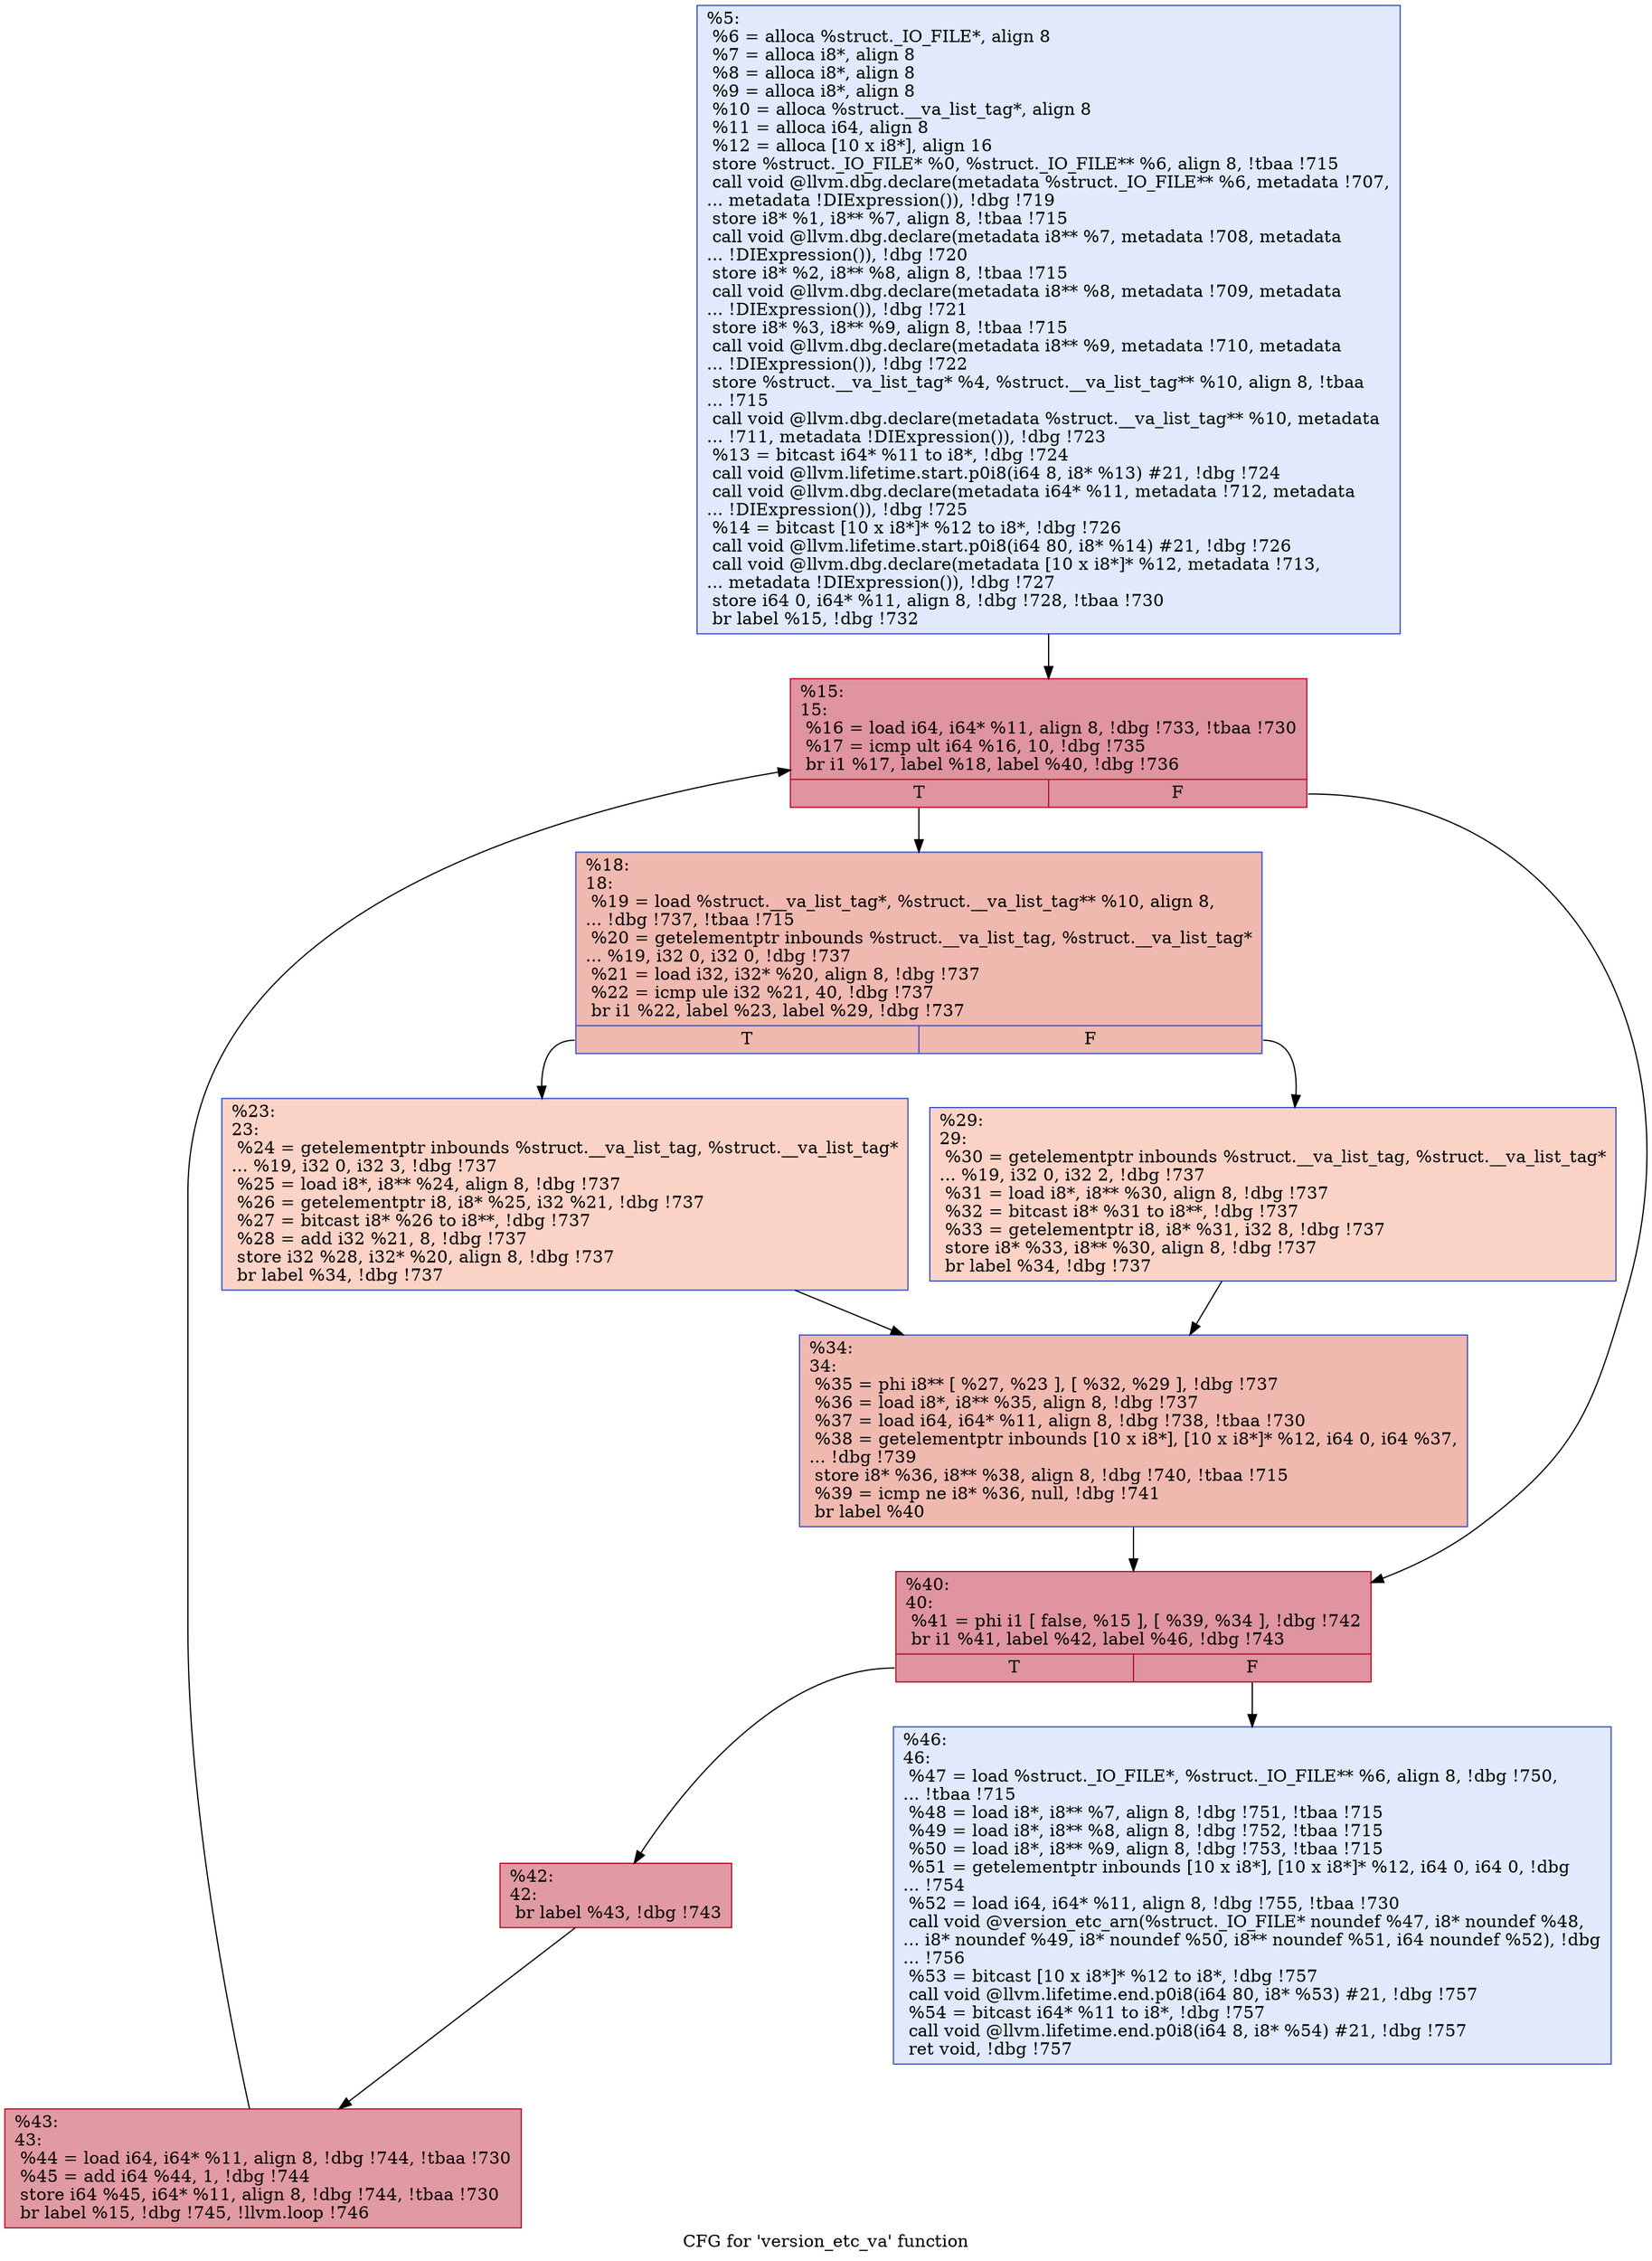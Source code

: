 digraph "CFG for 'version_etc_va' function" {
	label="CFG for 'version_etc_va' function";

	Node0x787c00 [shape=record,color="#3d50c3ff", style=filled, fillcolor="#b9d0f970",label="{%5:\l  %6 = alloca %struct._IO_FILE*, align 8\l  %7 = alloca i8*, align 8\l  %8 = alloca i8*, align 8\l  %9 = alloca i8*, align 8\l  %10 = alloca %struct.__va_list_tag*, align 8\l  %11 = alloca i64, align 8\l  %12 = alloca [10 x i8*], align 16\l  store %struct._IO_FILE* %0, %struct._IO_FILE** %6, align 8, !tbaa !715\l  call void @llvm.dbg.declare(metadata %struct._IO_FILE** %6, metadata !707,\l... metadata !DIExpression()), !dbg !719\l  store i8* %1, i8** %7, align 8, !tbaa !715\l  call void @llvm.dbg.declare(metadata i8** %7, metadata !708, metadata\l... !DIExpression()), !dbg !720\l  store i8* %2, i8** %8, align 8, !tbaa !715\l  call void @llvm.dbg.declare(metadata i8** %8, metadata !709, metadata\l... !DIExpression()), !dbg !721\l  store i8* %3, i8** %9, align 8, !tbaa !715\l  call void @llvm.dbg.declare(metadata i8** %9, metadata !710, metadata\l... !DIExpression()), !dbg !722\l  store %struct.__va_list_tag* %4, %struct.__va_list_tag** %10, align 8, !tbaa\l... !715\l  call void @llvm.dbg.declare(metadata %struct.__va_list_tag** %10, metadata\l... !711, metadata !DIExpression()), !dbg !723\l  %13 = bitcast i64* %11 to i8*, !dbg !724\l  call void @llvm.lifetime.start.p0i8(i64 8, i8* %13) #21, !dbg !724\l  call void @llvm.dbg.declare(metadata i64* %11, metadata !712, metadata\l... !DIExpression()), !dbg !725\l  %14 = bitcast [10 x i8*]* %12 to i8*, !dbg !726\l  call void @llvm.lifetime.start.p0i8(i64 80, i8* %14) #21, !dbg !726\l  call void @llvm.dbg.declare(metadata [10 x i8*]* %12, metadata !713,\l... metadata !DIExpression()), !dbg !727\l  store i64 0, i64* %11, align 8, !dbg !728, !tbaa !730\l  br label %15, !dbg !732\l}"];
	Node0x787c00 -> Node0x787cb0;
	Node0x787cb0 [shape=record,color="#b70d28ff", style=filled, fillcolor="#b70d2870",label="{%15:\l15:                                               \l  %16 = load i64, i64* %11, align 8, !dbg !733, !tbaa !730\l  %17 = icmp ult i64 %16, 10, !dbg !735\l  br i1 %17, label %18, label %40, !dbg !736\l|{<s0>T|<s1>F}}"];
	Node0x787cb0:s0 -> Node0x787d00;
	Node0x787cb0:s1 -> Node0x787e40;
	Node0x787d00 [shape=record,color="#3d50c3ff", style=filled, fillcolor="#de614d70",label="{%18:\l18:                                               \l  %19 = load %struct.__va_list_tag*, %struct.__va_list_tag** %10, align 8,\l... !dbg !737, !tbaa !715\l  %20 = getelementptr inbounds %struct.__va_list_tag, %struct.__va_list_tag*\l... %19, i32 0, i32 0, !dbg !737\l  %21 = load i32, i32* %20, align 8, !dbg !737\l  %22 = icmp ule i32 %21, 40, !dbg !737\l  br i1 %22, label %23, label %29, !dbg !737\l|{<s0>T|<s1>F}}"];
	Node0x787d00:s0 -> Node0x787d50;
	Node0x787d00:s1 -> Node0x787da0;
	Node0x787d50 [shape=record,color="#3d50c3ff", style=filled, fillcolor="#f59c7d70",label="{%23:\l23:                                               \l  %24 = getelementptr inbounds %struct.__va_list_tag, %struct.__va_list_tag*\l... %19, i32 0, i32 3, !dbg !737\l  %25 = load i8*, i8** %24, align 8, !dbg !737\l  %26 = getelementptr i8, i8* %25, i32 %21, !dbg !737\l  %27 = bitcast i8* %26 to i8**, !dbg !737\l  %28 = add i32 %21, 8, !dbg !737\l  store i32 %28, i32* %20, align 8, !dbg !737\l  br label %34, !dbg !737\l}"];
	Node0x787d50 -> Node0x787df0;
	Node0x787da0 [shape=record,color="#3d50c3ff", style=filled, fillcolor="#f59c7d70",label="{%29:\l29:                                               \l  %30 = getelementptr inbounds %struct.__va_list_tag, %struct.__va_list_tag*\l... %19, i32 0, i32 2, !dbg !737\l  %31 = load i8*, i8** %30, align 8, !dbg !737\l  %32 = bitcast i8* %31 to i8**, !dbg !737\l  %33 = getelementptr i8, i8* %31, i32 8, !dbg !737\l  store i8* %33, i8** %30, align 8, !dbg !737\l  br label %34, !dbg !737\l}"];
	Node0x787da0 -> Node0x787df0;
	Node0x787df0 [shape=record,color="#3d50c3ff", style=filled, fillcolor="#de614d70",label="{%34:\l34:                                               \l  %35 = phi i8** [ %27, %23 ], [ %32, %29 ], !dbg !737\l  %36 = load i8*, i8** %35, align 8, !dbg !737\l  %37 = load i64, i64* %11, align 8, !dbg !738, !tbaa !730\l  %38 = getelementptr inbounds [10 x i8*], [10 x i8*]* %12, i64 0, i64 %37,\l... !dbg !739\l  store i8* %36, i8** %38, align 8, !dbg !740, !tbaa !715\l  %39 = icmp ne i8* %36, null, !dbg !741\l  br label %40\l}"];
	Node0x787df0 -> Node0x787e40;
	Node0x787e40 [shape=record,color="#b70d28ff", style=filled, fillcolor="#b70d2870",label="{%40:\l40:                                               \l  %41 = phi i1 [ false, %15 ], [ %39, %34 ], !dbg !742\l  br i1 %41, label %42, label %46, !dbg !743\l|{<s0>T|<s1>F}}"];
	Node0x787e40:s0 -> Node0x787e90;
	Node0x787e40:s1 -> Node0x787f30;
	Node0x787e90 [shape=record,color="#b70d28ff", style=filled, fillcolor="#bb1b2c70",label="{%42:\l42:                                               \l  br label %43, !dbg !743\l}"];
	Node0x787e90 -> Node0x787ee0;
	Node0x787ee0 [shape=record,color="#b70d28ff", style=filled, fillcolor="#bb1b2c70",label="{%43:\l43:                                               \l  %44 = load i64, i64* %11, align 8, !dbg !744, !tbaa !730\l  %45 = add i64 %44, 1, !dbg !744\l  store i64 %45, i64* %11, align 8, !dbg !744, !tbaa !730\l  br label %15, !dbg !745, !llvm.loop !746\l}"];
	Node0x787ee0 -> Node0x787cb0;
	Node0x787f30 [shape=record,color="#3d50c3ff", style=filled, fillcolor="#b9d0f970",label="{%46:\l46:                                               \l  %47 = load %struct._IO_FILE*, %struct._IO_FILE** %6, align 8, !dbg !750,\l... !tbaa !715\l  %48 = load i8*, i8** %7, align 8, !dbg !751, !tbaa !715\l  %49 = load i8*, i8** %8, align 8, !dbg !752, !tbaa !715\l  %50 = load i8*, i8** %9, align 8, !dbg !753, !tbaa !715\l  %51 = getelementptr inbounds [10 x i8*], [10 x i8*]* %12, i64 0, i64 0, !dbg\l... !754\l  %52 = load i64, i64* %11, align 8, !dbg !755, !tbaa !730\l  call void @version_etc_arn(%struct._IO_FILE* noundef %47, i8* noundef %48,\l... i8* noundef %49, i8* noundef %50, i8** noundef %51, i64 noundef %52), !dbg\l... !756\l  %53 = bitcast [10 x i8*]* %12 to i8*, !dbg !757\l  call void @llvm.lifetime.end.p0i8(i64 80, i8* %53) #21, !dbg !757\l  %54 = bitcast i64* %11 to i8*, !dbg !757\l  call void @llvm.lifetime.end.p0i8(i64 8, i8* %54) #21, !dbg !757\l  ret void, !dbg !757\l}"];
}
